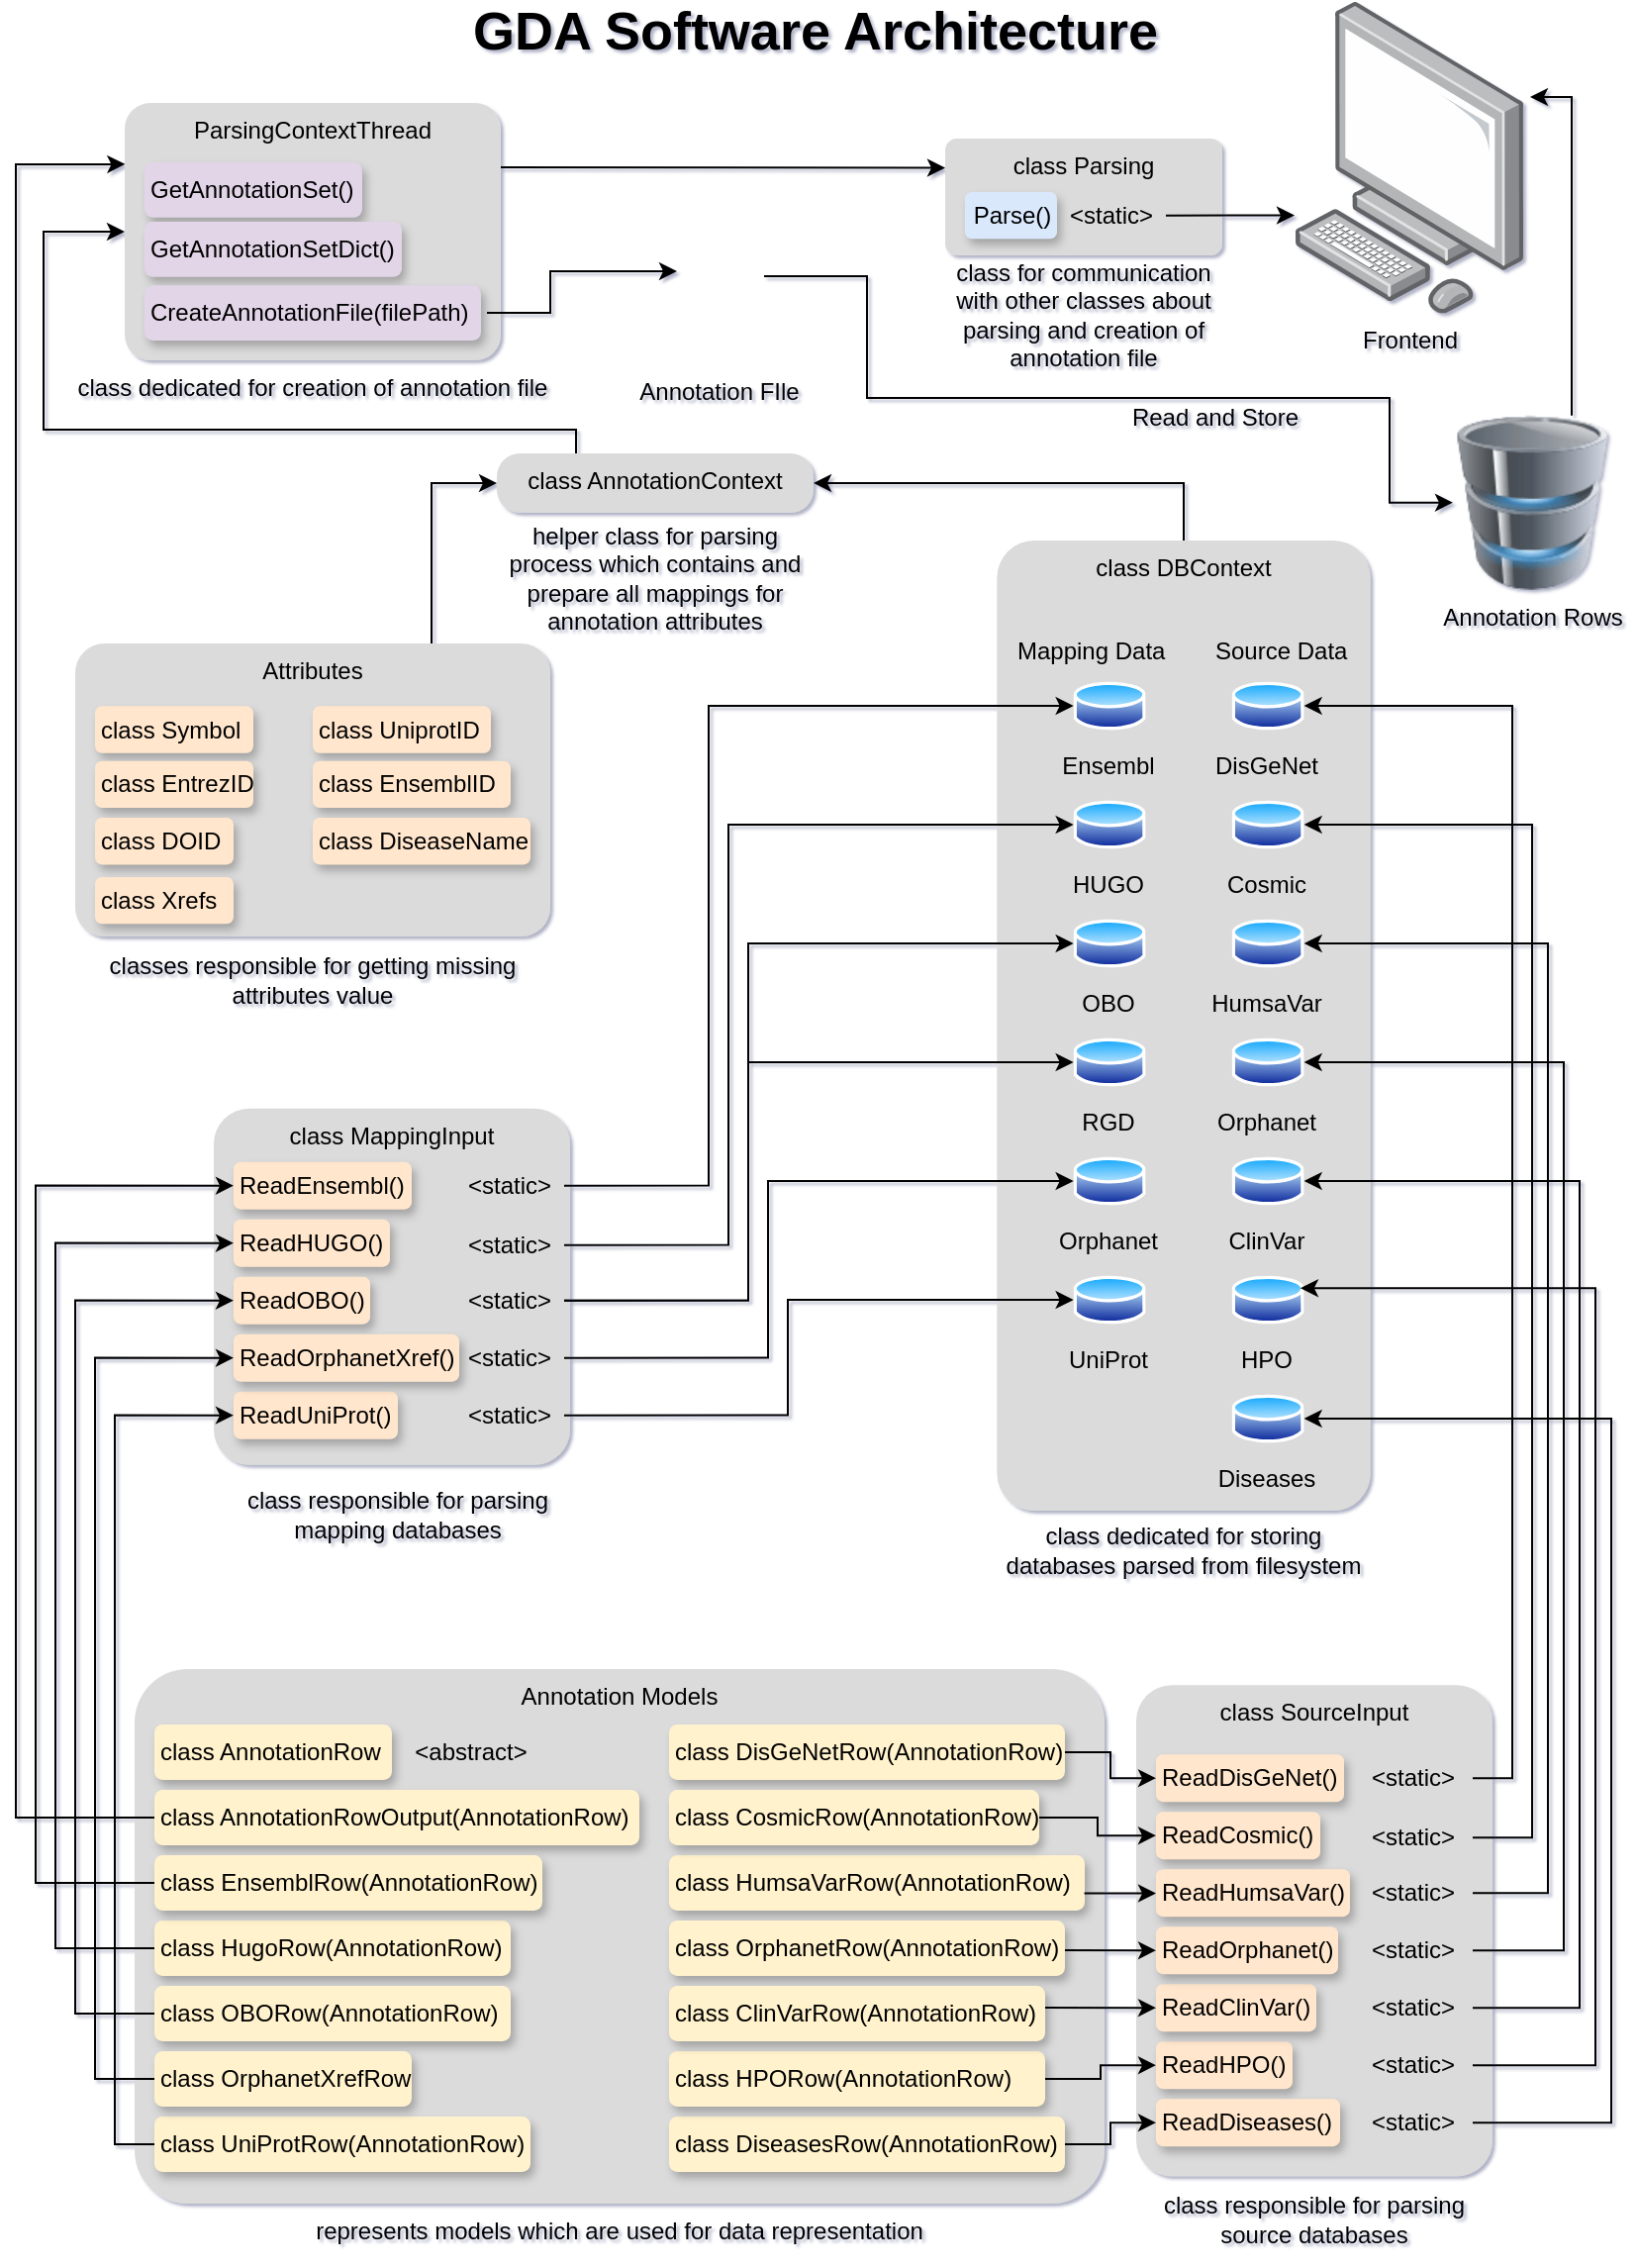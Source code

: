 <mxfile version="20.2.0" type="device"><diagram id="B29-OFy7MfC71cfMGSyl" name="Page-1"><mxGraphModel dx="1455" dy="775" grid="1" gridSize="8" guides="1" tooltips="1" connect="1" arrows="1" fold="1" page="1" pageScale="1" pageWidth="827" pageHeight="1169" background="none" math="0" shadow="1"><root><mxCell id="0"/><mxCell id="1" parent="0"/><mxCell id="brryag4j83cYfrvQ6uH2-12" style="edgeStyle=orthogonalEdgeStyle;rounded=0;orthogonalLoop=1;jettySize=auto;html=1;exitX=0.75;exitY=0;exitDx=0;exitDy=0;" edge="1" parent="1" source="nk_J8FxlxV5vducdf3ZZ-1"><mxGeometry relative="1" as="geometry"><mxPoint x="775" y="56" as="targetPoint"/><Array as="points"><mxPoint x="796" y="56"/><mxPoint x="775" y="56"/></Array></mxGeometry></mxCell><mxCell id="nk_J8FxlxV5vducdf3ZZ-1" value="Annotation Rows" style="image;html=1;image=img/lib/clip_art/computers/Database_128x128.png;labelBackgroundColor=none;" parent="1" vertex="1"><mxGeometry x="736" y="216.86" width="80" height="88" as="geometry"/></mxCell><mxCell id="hF9fNte1gM4vWFooYPIN-386" value="" style="group;align=center;spacingLeft=0;" parent="1" vertex="1" connectable="0"><mxGeometry x="472" y="77" width="155" height="119" as="geometry"/></mxCell><mxCell id="hF9fNte1gM4vWFooYPIN-151" value="class Parsing" style="rounded=1;arcSize=10;strokeColor=none;fillColor=#DBDBDB;gradientColor=none;sketch=0;fontColor=#000000;verticalAlign=top;container=0;" parent="hF9fNte1gM4vWFooYPIN-386" vertex="1"><mxGeometry x="7.5" width="140" height="59" as="geometry"/></mxCell><mxCell id="hF9fNte1gM4vWFooYPIN-149" value="class for communication with other classes about parsing and creation of annotation file&lt;br&gt;" style="text;html=1;strokeColor=none;fillColor=none;align=center;verticalAlign=middle;whiteSpace=wrap;rounded=0;labelBackgroundColor=none;labelBorderColor=none;sketch=0;fillStyle=auto;fontColor=#000000;container=0;" parent="hF9fNte1gM4vWFooYPIN-386" vertex="1"><mxGeometry y="59" width="155" height="60" as="geometry"/></mxCell><mxCell id="hF9fNte1gM4vWFooYPIN-150" value="Parse()" style="text;html=1;strokeColor=none;fillColor=#dae8fc;align=center;verticalAlign=middle;whiteSpace=wrap;rounded=1;labelBackgroundColor=none;labelBorderColor=none;sketch=0;fillStyle=auto;spacing=2;container=0;shadow=1;spacingLeft=0;" parent="hF9fNte1gM4vWFooYPIN-386" vertex="1"><mxGeometry x="17.5" y="27" width="46.5" height="23.68" as="geometry"/></mxCell><mxCell id="hF9fNte1gM4vWFooYPIN-387" value="&amp;lt;static&amp;gt;" style="text;html=1;strokeColor=none;fillColor=none;align=center;verticalAlign=middle;whiteSpace=wrap;rounded=0;shadow=1;glass=0;labelBackgroundColor=none;labelBorderColor=none;sketch=0;fillStyle=auto;fontColor=#000000;" parent="hF9fNte1gM4vWFooYPIN-386" vertex="1"><mxGeometry x="64" y="23.84" width="55" height="30" as="geometry"/></mxCell><mxCell id="hF9fNte1gM4vWFooYPIN-184" value="" style="group" parent="1" vertex="1" connectable="0"><mxGeometry x="40" y="59" width="240" height="157.86" as="geometry"/></mxCell><mxCell id="hF9fNte1gM4vWFooYPIN-159" value="ParsingContextThread" style="rounded=1;arcSize=10;strokeColor=none;fillColor=#DBDBDB;gradientColor=none;sketch=0;fontColor=#000000;verticalAlign=top;" parent="hF9fNte1gM4vWFooYPIN-184" vertex="1"><mxGeometry x="25" width="190" height="130" as="geometry"/></mxCell><mxCell id="hF9fNte1gM4vWFooYPIN-160" value="class dedicated for creation of annotation file" style="text;html=1;strokeColor=none;fillColor=none;align=center;verticalAlign=middle;whiteSpace=wrap;rounded=0;labelBackgroundColor=none;labelBorderColor=none;sketch=0;fillStyle=auto;fontColor=#000000;container=0;" parent="hF9fNte1gM4vWFooYPIN-184" vertex="1"><mxGeometry y="130" width="240" height="27.86" as="geometry"/></mxCell><mxCell id="hF9fNte1gM4vWFooYPIN-161" value="GetAnnotationSet()" style="text;html=1;strokeColor=none;fillColor=#e1d5e7;align=left;verticalAlign=middle;whiteSpace=wrap;rounded=1;labelBackgroundColor=none;labelBorderColor=none;sketch=0;fillStyle=auto;spacing=0;shadow=1;spacingLeft=3;" parent="hF9fNte1gM4vWFooYPIN-184" vertex="1"><mxGeometry x="35" y="30" width="110" height="27.86" as="geometry"/></mxCell><mxCell id="hF9fNte1gM4vWFooYPIN-162" value="GetAnnotationSetDict()" style="text;html=1;strokeColor=none;fillColor=#e1d5e7;align=left;verticalAlign=middle;whiteSpace=wrap;rounded=1;labelBackgroundColor=none;labelBorderColor=none;sketch=0;fillStyle=auto;spacing=0;shadow=1;spacingLeft=3;" parent="hF9fNte1gM4vWFooYPIN-184" vertex="1"><mxGeometry x="35" y="60" width="130" height="27.86" as="geometry"/></mxCell><mxCell id="hF9fNte1gM4vWFooYPIN-163" value="CreateAnnotationFile(filePath)" style="text;html=1;strokeColor=none;fillColor=#e1d5e7;align=left;verticalAlign=middle;whiteSpace=wrap;rounded=1;labelBackgroundColor=none;labelBorderColor=none;sketch=0;fillStyle=auto;spacing=0;shadow=1;spacingLeft=3;" parent="hF9fNte1gM4vWFooYPIN-184" vertex="1"><mxGeometry x="35" y="92.14" width="170" height="27.86" as="geometry"/></mxCell><mxCell id="hF9fNte1gM4vWFooYPIN-327" value="" style="group" parent="1" vertex="1" connectable="0"><mxGeometry x="70" y="850" width="490" height="297.86" as="geometry"/></mxCell><mxCell id="hF9fNte1gM4vWFooYPIN-87" value="Annotation Models" style="rounded=1;arcSize=10;strokeColor=none;fillColor=#DBDBDB;gradientColor=none;sketch=0;fontColor=#000000;verticalAlign=top;container=0;labelBackgroundColor=none;" parent="hF9fNte1gM4vWFooYPIN-327" vertex="1"><mxGeometry width="490" height="270" as="geometry"/></mxCell><mxCell id="hF9fNte1gM4vWFooYPIN-104" value="represents models which are used for data representation" style="text;html=1;strokeColor=none;fillColor=none;align=center;verticalAlign=middle;whiteSpace=wrap;rounded=0;labelBackgroundColor=none;labelBorderColor=none;sketch=0;fillStyle=auto;fontColor=#000000;container=0;" parent="hF9fNte1gM4vWFooYPIN-327" vertex="1"><mxGeometry x="20" y="270.003" width="450.0" height="27.857" as="geometry"/></mxCell><mxCell id="hF9fNte1gM4vWFooYPIN-88" value="class AnnotationRow" style="text;html=1;strokeColor=none;fillColor=#fff2cc;align=left;verticalAlign=middle;whiteSpace=wrap;rounded=1;labelBackgroundColor=none;labelBorderColor=none;sketch=0;fillStyle=auto;spacing=0;spacingLeft=3;perimeterSpacing=0;strokeWidth=1;container=0;shadow=1;" parent="hF9fNte1gM4vWFooYPIN-327" vertex="1"><mxGeometry x="10" y="28" width="120" height="28" as="geometry"/></mxCell><mxCell id="hF9fNte1gM4vWFooYPIN-89" value="class AnnotationRowOutput(AnnotationRow)" style="text;html=1;strokeColor=none;fillColor=#fff2cc;align=left;verticalAlign=middle;whiteSpace=wrap;rounded=1;labelBackgroundColor=none;labelBorderColor=none;sketch=0;fillStyle=auto;spacing=0;spacingLeft=3;perimeterSpacing=0;strokeWidth=1;container=0;shadow=1;" parent="hF9fNte1gM4vWFooYPIN-327" vertex="1"><mxGeometry x="10" y="61" width="245.0" height="28" as="geometry"/></mxCell><mxCell id="hF9fNte1gM4vWFooYPIN-90" value="class HumsaVarRow(AnnotationRow)" style="text;html=1;strokeColor=none;fillColor=#fff2cc;align=left;verticalAlign=middle;whiteSpace=wrap;rounded=1;labelBackgroundColor=none;labelBorderColor=none;sketch=0;fillStyle=auto;spacing=0;spacingLeft=3;perimeterSpacing=0;strokeWidth=1;container=0;shadow=1;" parent="hF9fNte1gM4vWFooYPIN-327" vertex="1"><mxGeometry x="270" y="94" width="210.0" height="28" as="geometry"/></mxCell><mxCell id="hF9fNte1gM4vWFooYPIN-91" value="class OrphanetRow(AnnotationRow)" style="text;html=1;strokeColor=none;fillColor=#fff2cc;align=left;verticalAlign=middle;whiteSpace=wrap;rounded=1;labelBackgroundColor=none;labelBorderColor=none;sketch=0;fillStyle=auto;spacing=0;spacingLeft=3;perimeterSpacing=0;strokeWidth=1;container=0;shadow=1;" parent="hF9fNte1gM4vWFooYPIN-327" vertex="1"><mxGeometry x="270" y="127" width="200.0" height="28" as="geometry"/></mxCell><mxCell id="hF9fNte1gM4vWFooYPIN-92" value="class DisGeNetRow(AnnotationRow)" style="text;html=1;strokeColor=none;fillColor=#fff2cc;align=left;verticalAlign=middle;whiteSpace=wrap;rounded=1;labelBackgroundColor=none;labelBorderColor=none;sketch=0;fillStyle=auto;spacing=0;spacingLeft=3;perimeterSpacing=0;strokeWidth=1;container=0;shadow=1;" parent="hF9fNte1gM4vWFooYPIN-327" vertex="1"><mxGeometry x="270" y="28" width="200.0" height="28" as="geometry"/></mxCell><mxCell id="hF9fNte1gM4vWFooYPIN-93" value="class DiseasesRow(AnnotationRow)" style="text;html=1;strokeColor=none;fillColor=#fff2cc;align=left;verticalAlign=middle;whiteSpace=wrap;rounded=1;labelBackgroundColor=none;labelBorderColor=none;sketch=0;fillStyle=auto;spacing=0;spacingLeft=3;perimeterSpacing=0;strokeWidth=1;container=0;shadow=1;" parent="hF9fNte1gM4vWFooYPIN-327" vertex="1"><mxGeometry x="270" y="226" width="200.0" height="28" as="geometry"/></mxCell><mxCell id="hF9fNte1gM4vWFooYPIN-94" value="class HPORow(AnnotationRow)" style="text;html=1;strokeColor=none;fillColor=#fff2cc;align=left;verticalAlign=middle;whiteSpace=wrap;rounded=1;labelBackgroundColor=none;labelBorderColor=none;sketch=0;fillStyle=auto;spacing=0;spacingLeft=3;perimeterSpacing=0;strokeWidth=1;container=0;shadow=1;" parent="hF9fNte1gM4vWFooYPIN-327" vertex="1"><mxGeometry x="270" y="193" width="190" height="28" as="geometry"/></mxCell><mxCell id="hF9fNte1gM4vWFooYPIN-95" value="class CosmicRow(AnnotationRow)" style="text;html=1;strokeColor=none;fillColor=#fff2cc;align=left;verticalAlign=middle;whiteSpace=wrap;rounded=1;labelBackgroundColor=none;labelBorderColor=none;sketch=0;fillStyle=auto;spacing=0;spacingLeft=3;perimeterSpacing=0;strokeWidth=1;container=0;shadow=1;" parent="hF9fNte1gM4vWFooYPIN-327" vertex="1"><mxGeometry x="270" y="61" width="187" height="28" as="geometry"/></mxCell><mxCell id="hF9fNte1gM4vWFooYPIN-96" value="class ClinVarRow(AnnotationRow)" style="text;html=1;strokeColor=none;fillColor=#fff2cc;align=left;verticalAlign=middle;whiteSpace=wrap;rounded=1;labelBackgroundColor=none;labelBorderColor=none;sketch=0;fillStyle=auto;spacing=0;spacingLeft=3;perimeterSpacing=0;strokeWidth=1;container=0;shadow=1;" parent="hF9fNte1gM4vWFooYPIN-327" vertex="1"><mxGeometry x="270" y="160" width="190.0" height="28" as="geometry"/></mxCell><mxCell id="hF9fNte1gM4vWFooYPIN-97" value="class UniProtRow(AnnotationRow)" style="text;html=1;strokeColor=none;fillColor=#fff2cc;align=left;verticalAlign=middle;whiteSpace=wrap;rounded=1;labelBackgroundColor=none;labelBorderColor=none;sketch=0;fillStyle=auto;spacing=0;spacingLeft=3;perimeterSpacing=0;strokeWidth=1;container=0;shadow=1;" parent="hF9fNte1gM4vWFooYPIN-327" vertex="1"><mxGeometry x="10" y="226" width="190.0" height="28" as="geometry"/></mxCell><mxCell id="hF9fNte1gM4vWFooYPIN-98" value="class HugoRow(AnnotationRow)" style="text;html=1;strokeColor=none;fillColor=#fff2cc;align=left;verticalAlign=middle;whiteSpace=wrap;rounded=1;labelBackgroundColor=none;labelBorderColor=none;sketch=0;fillStyle=auto;spacing=0;spacingLeft=3;perimeterSpacing=0;strokeWidth=1;container=0;shadow=1;" parent="hF9fNte1gM4vWFooYPIN-327" vertex="1"><mxGeometry x="10" y="127" width="180.0" height="28" as="geometry"/></mxCell><mxCell id="hF9fNte1gM4vWFooYPIN-99" value="class OBORow(AnnotationRow)" style="text;html=1;strokeColor=none;fillColor=#fff2cc;align=left;verticalAlign=middle;whiteSpace=wrap;rounded=1;labelBackgroundColor=none;labelBorderColor=none;sketch=0;fillStyle=auto;spacing=0;spacingLeft=3;perimeterSpacing=0;strokeWidth=1;container=0;shadow=1;" parent="hF9fNte1gM4vWFooYPIN-327" vertex="1"><mxGeometry x="10" y="160" width="180" height="28" as="geometry"/></mxCell><mxCell id="hF9fNte1gM4vWFooYPIN-100" value="class EnsemblRow(AnnotationRow)" style="text;html=1;strokeColor=none;fillColor=#fff2cc;align=left;verticalAlign=middle;whiteSpace=wrap;rounded=1;labelBackgroundColor=none;labelBorderColor=none;sketch=0;fillStyle=auto;spacing=0;spacingLeft=3;perimeterSpacing=0;strokeWidth=1;container=0;shadow=1;" parent="hF9fNte1gM4vWFooYPIN-327" vertex="1"><mxGeometry x="10" y="94" width="196" height="28" as="geometry"/></mxCell><mxCell id="hF9fNte1gM4vWFooYPIN-101" value="class OrphanetXrefRow" style="text;html=1;strokeColor=none;fillColor=#fff2cc;align=left;verticalAlign=middle;whiteSpace=wrap;rounded=1;labelBackgroundColor=none;labelBorderColor=none;sketch=0;fillStyle=auto;spacing=0;spacingLeft=3;perimeterSpacing=0;strokeWidth=1;container=0;shadow=1;" parent="hF9fNte1gM4vWFooYPIN-327" vertex="1"><mxGeometry x="10" y="193" width="130" height="28" as="geometry"/></mxCell><mxCell id="hF9fNte1gM4vWFooYPIN-353" value="&amp;lt;abstract&amp;gt;" style="text;html=1;strokeColor=none;fillColor=none;align=center;verticalAlign=middle;whiteSpace=wrap;rounded=0;shadow=1;glass=0;labelBackgroundColor=none;labelBorderColor=none;sketch=0;fillStyle=auto;fontColor=#000000;" parent="hF9fNte1gM4vWFooYPIN-327" vertex="1"><mxGeometry x="140" y="27" width="60" height="30" as="geometry"/></mxCell><mxCell id="hF9fNte1gM4vWFooYPIN-389" value="" style="group" parent="1" vertex="1" connectable="0"><mxGeometry x="576" y="858.09" width="180" height="281.68" as="geometry"/></mxCell><mxCell id="hF9fNte1gM4vWFooYPIN-290" value="class responsible for parsing source databases" style="text;html=1;strokeColor=none;fillColor=none;align=center;verticalAlign=middle;whiteSpace=wrap;rounded=0;labelBackgroundColor=none;labelBorderColor=none;sketch=0;fillStyle=auto;fontColor=#000000;container=0;" parent="hF9fNte1gM4vWFooYPIN-389" vertex="1"><mxGeometry y="258.0" width="180" height="23.68" as="geometry"/></mxCell><mxCell id="hF9fNte1gM4vWFooYPIN-291" value="class SourceInput" style="rounded=1;arcSize=10;strokeColor=none;fillColor=#DBDBDB;gradientColor=none;sketch=0;fontColor=#000000;verticalAlign=top;container=0;" parent="hF9fNte1gM4vWFooYPIN-389" vertex="1"><mxGeometry width="180" height="248" as="geometry"/></mxCell><mxCell id="hF9fNte1gM4vWFooYPIN-292" value="ReadDisGeNet()" style="text;html=1;strokeColor=none;fillColor=#ffe6cc;align=left;verticalAlign=middle;whiteSpace=wrap;rounded=1;labelBackgroundColor=none;labelBorderColor=none;sketch=0;fillStyle=auto;spacing=0;container=0;spacingLeft=3;glass=0;shadow=1;spacingRight=3;" parent="hF9fNte1gM4vWFooYPIN-389" vertex="1"><mxGeometry x="10" y="35" width="95" height="24" as="geometry"/></mxCell><mxCell id="hF9fNte1gM4vWFooYPIN-293" value="ReadCosmic()" style="text;html=1;strokeColor=none;fillColor=#ffe6cc;align=left;verticalAlign=middle;whiteSpace=wrap;rounded=1;labelBackgroundColor=none;labelBorderColor=none;sketch=0;fillStyle=auto;spacing=0;container=0;spacingLeft=3;glass=0;shadow=1;spacingRight=3;" parent="hF9fNte1gM4vWFooYPIN-389" vertex="1"><mxGeometry x="10" y="64" width="83" height="24" as="geometry"/></mxCell><mxCell id="hF9fNte1gM4vWFooYPIN-294" value="ReadHPO()" style="text;html=1;strokeColor=none;fillColor=#ffe6cc;align=left;verticalAlign=middle;whiteSpace=wrap;rounded=1;labelBackgroundColor=none;labelBorderColor=none;sketch=0;fillStyle=auto;spacing=0;container=0;spacingLeft=3;glass=0;shadow=1;spacingRight=3;" parent="hF9fNte1gM4vWFooYPIN-389" vertex="1"><mxGeometry x="10" y="180.0" width="69" height="24" as="geometry"/></mxCell><mxCell id="hF9fNte1gM4vWFooYPIN-295" value="ReadDiseases()" style="text;html=1;strokeColor=none;fillColor=#ffe6cc;align=left;verticalAlign=middle;whiteSpace=wrap;rounded=1;labelBackgroundColor=none;labelBorderColor=none;sketch=0;fillStyle=auto;spacing=0;container=0;spacingLeft=3;glass=0;shadow=1;spacingRight=3;" parent="hF9fNte1gM4vWFooYPIN-389" vertex="1"><mxGeometry x="10" y="209.0" width="93" height="24" as="geometry"/></mxCell><mxCell id="hF9fNte1gM4vWFooYPIN-296" value="ReadHumsaVar()" style="text;html=1;strokeColor=none;fillColor=#ffe6cc;align=left;verticalAlign=middle;whiteSpace=wrap;rounded=1;labelBackgroundColor=none;labelBorderColor=none;sketch=0;fillStyle=auto;spacing=0;container=0;spacingLeft=3;glass=0;shadow=1;spacingRight=3;" parent="hF9fNte1gM4vWFooYPIN-389" vertex="1"><mxGeometry x="10" y="93" width="98" height="24" as="geometry"/></mxCell><mxCell id="hF9fNte1gM4vWFooYPIN-297" value="ReadClinVar()" style="text;html=1;strokeColor=none;fillColor=#ffe6cc;align=left;verticalAlign=middle;whiteSpace=wrap;rounded=1;labelBackgroundColor=none;labelBorderColor=none;sketch=0;fillStyle=auto;spacing=0;container=0;spacingLeft=3;glass=0;shadow=1;spacingRight=3;" parent="hF9fNte1gM4vWFooYPIN-389" vertex="1"><mxGeometry x="10" y="151" width="81" height="24" as="geometry"/></mxCell><mxCell id="hF9fNte1gM4vWFooYPIN-298" value="ReadOrphanet()" style="text;html=1;strokeColor=none;fillColor=#ffe6cc;align=left;verticalAlign=middle;whiteSpace=wrap;rounded=1;labelBackgroundColor=none;labelBorderColor=none;sketch=0;fillStyle=auto;spacing=0;container=0;spacingLeft=3;glass=0;shadow=1;spacingRight=3;" parent="hF9fNte1gM4vWFooYPIN-389" vertex="1"><mxGeometry x="10" y="122" width="92" height="24" as="geometry"/></mxCell><mxCell id="hF9fNte1gM4vWFooYPIN-300" value="&amp;lt;static&amp;gt;" style="text;html=1;strokeColor=none;fillColor=none;align=center;verticalAlign=middle;whiteSpace=wrap;rounded=0;shadow=1;glass=0;labelBackgroundColor=none;labelBorderColor=none;sketch=0;fillStyle=auto;fontColor=#000000;" parent="hF9fNte1gM4vWFooYPIN-389" vertex="1"><mxGeometry x="110" y="32.0" width="60" height="30" as="geometry"/></mxCell><mxCell id="hF9fNte1gM4vWFooYPIN-302" value="&amp;lt;static&amp;gt;" style="text;html=1;strokeColor=none;fillColor=none;align=center;verticalAlign=middle;whiteSpace=wrap;rounded=0;shadow=1;glass=0;labelBackgroundColor=none;labelBorderColor=none;sketch=0;fillStyle=auto;fontColor=#000000;" parent="hF9fNte1gM4vWFooYPIN-389" vertex="1"><mxGeometry x="110" y="62.0" width="60" height="30" as="geometry"/></mxCell><mxCell id="hF9fNte1gM4vWFooYPIN-303" value="&amp;lt;static&amp;gt;" style="text;html=1;strokeColor=none;fillColor=none;align=center;verticalAlign=middle;whiteSpace=wrap;rounded=0;shadow=1;glass=0;labelBackgroundColor=none;labelBorderColor=none;sketch=0;fillStyle=auto;fontColor=#000000;" parent="hF9fNte1gM4vWFooYPIN-389" vertex="1"><mxGeometry x="110" y="90.0" width="60" height="30" as="geometry"/></mxCell><mxCell id="hF9fNte1gM4vWFooYPIN-304" value="&amp;lt;static&amp;gt;" style="text;html=1;strokeColor=none;fillColor=none;align=center;verticalAlign=middle;whiteSpace=wrap;rounded=0;shadow=1;glass=0;labelBackgroundColor=none;labelBorderColor=none;sketch=0;fillStyle=auto;fontColor=#000000;" parent="hF9fNte1gM4vWFooYPIN-389" vertex="1"><mxGeometry x="110" y="119.0" width="60" height="30" as="geometry"/></mxCell><mxCell id="hF9fNte1gM4vWFooYPIN-305" value="&amp;lt;static&amp;gt;" style="text;html=1;strokeColor=none;fillColor=none;align=center;verticalAlign=middle;whiteSpace=wrap;rounded=0;shadow=1;glass=0;labelBackgroundColor=none;labelBorderColor=none;sketch=0;fillStyle=auto;fontColor=#000000;" parent="hF9fNte1gM4vWFooYPIN-389" vertex="1"><mxGeometry x="110" y="148.0" width="60" height="30" as="geometry"/></mxCell><mxCell id="hF9fNte1gM4vWFooYPIN-306" value="&amp;lt;static&amp;gt;" style="text;html=1;strokeColor=none;fillColor=none;align=center;verticalAlign=middle;whiteSpace=wrap;rounded=0;shadow=1;glass=0;labelBackgroundColor=none;labelBorderColor=none;sketch=0;fillStyle=auto;fontColor=#000000;" parent="hF9fNte1gM4vWFooYPIN-389" vertex="1"><mxGeometry x="110" y="177.0" width="60" height="30" as="geometry"/></mxCell><mxCell id="hF9fNte1gM4vWFooYPIN-307" value="&amp;lt;static&amp;gt;" style="text;html=1;strokeColor=none;fillColor=none;align=center;verticalAlign=middle;whiteSpace=wrap;rounded=0;shadow=1;glass=0;labelBackgroundColor=none;labelBorderColor=none;sketch=0;fillStyle=auto;fontColor=#000000;" parent="hF9fNte1gM4vWFooYPIN-389" vertex="1"><mxGeometry x="110" y="206.0" width="60" height="30" as="geometry"/></mxCell><mxCell id="hF9fNte1gM4vWFooYPIN-359" value="" style="group" parent="1" vertex="1" connectable="0"><mxGeometry x="500" y="280" width="200" height="530" as="geometry"/></mxCell><mxCell id="hF9fNte1gM4vWFooYPIN-32" value="class DBContext" style="rounded=1;arcSize=10;strokeColor=none;fillColor=#DBDBDB;gradientColor=none;sketch=0;fontColor=#000000;verticalAlign=top;container=0;direction=south;" parent="hF9fNte1gM4vWFooYPIN-359" vertex="1"><mxGeometry x="5.67" width="188.66" height="490" as="geometry"/></mxCell><mxCell id="hF9fNte1gM4vWFooYPIN-18" value="&lt;font color=&quot;#000000&quot;&gt;Diseases&lt;br&gt;&lt;/font&gt;" style="aspect=fixed;perimeter=ellipsePerimeter;html=1;align=center;shadow=0;dashed=0;spacingTop=3;image;image=img/lib/active_directory/database.svg;fontColor=#FFFFFF;strokeColor=#000000;fillColor=#2F5B7C;sketch=0;whiteSpace=wrap;verticalAlign=top;fontStyle=0;labelBorderColor=none;imageBorder=none;imageBackground=none;fillStyle=auto;labelBackgroundColor=#DBDBDB;container=0;" parent="hF9fNte1gM4vWFooYPIN-359" vertex="1"><mxGeometry x="124.33" y="430" width="36.49" height="27" as="geometry"/></mxCell><mxCell id="hF9fNte1gM4vWFooYPIN-20" value="&lt;font color=&quot;#000000&quot;&gt;HPO&lt;br&gt;&lt;/font&gt;" style="aspect=fixed;perimeter=ellipsePerimeter;html=1;align=center;shadow=0;dashed=0;spacingTop=3;image;image=img/lib/active_directory/database.svg;fontColor=#FFFFFF;strokeColor=#000000;fillColor=#2F5B7C;sketch=0;whiteSpace=wrap;verticalAlign=top;fontStyle=0;labelBorderColor=none;imageBorder=none;imageBackground=none;fillStyle=auto;labelBackgroundColor=#DBDBDB;container=0;" parent="hF9fNte1gM4vWFooYPIN-359" vertex="1"><mxGeometry x="124.33" y="370" width="36.49" height="27" as="geometry"/></mxCell><mxCell id="hF9fNte1gM4vWFooYPIN-21" value="&lt;font color=&quot;#000000&quot;&gt;HumsaVar&lt;br&gt;&lt;/font&gt;" style="aspect=fixed;perimeter=ellipsePerimeter;html=1;align=center;shadow=0;dashed=0;spacingTop=3;image;image=img/lib/active_directory/database.svg;fontColor=#FFFFFF;strokeColor=#000000;fillColor=#2F5B7C;sketch=0;whiteSpace=wrap;verticalAlign=top;fontStyle=0;labelBorderColor=none;imageBorder=none;imageBackground=none;fillStyle=auto;labelBackgroundColor=#DBDBDB;container=0;" parent="hF9fNte1gM4vWFooYPIN-359" vertex="1"><mxGeometry x="124.33" y="190" width="36.49" height="27" as="geometry"/></mxCell><mxCell id="hF9fNte1gM4vWFooYPIN-24" value="&lt;font color=&quot;#000000&quot;&gt;Orphanet&lt;br&gt;&lt;/font&gt;" style="aspect=fixed;perimeter=ellipsePerimeter;html=1;align=center;shadow=0;dashed=0;spacingTop=3;image;image=img/lib/active_directory/database.svg;fontColor=#FFFFFF;strokeColor=#000000;fillColor=#2F5B7C;sketch=0;whiteSpace=wrap;verticalAlign=top;fontStyle=0;labelBorderColor=none;imageBorder=none;imageBackground=none;fillStyle=auto;labelBackgroundColor=#DBDBDB;container=0;" parent="hF9fNte1gM4vWFooYPIN-359" vertex="1"><mxGeometry x="124.33" y="250" width="36.49" height="27" as="geometry"/></mxCell><mxCell id="hF9fNte1gM4vWFooYPIN-25" value="&lt;font color=&quot;#000000&quot;&gt;DisGeNet&lt;br&gt;&lt;/font&gt;" style="aspect=fixed;perimeter=ellipsePerimeter;html=1;align=center;shadow=0;dashed=0;spacingTop=3;image;image=img/lib/active_directory/database.svg;fontColor=#FFFFFF;strokeColor=#000000;fillColor=#2F5B7C;sketch=0;whiteSpace=wrap;verticalAlign=top;fontStyle=0;labelBorderColor=none;imageBorder=none;imageBackground=none;fillStyle=auto;labelBackgroundColor=#DBDBDB;container=0;" parent="hF9fNte1gM4vWFooYPIN-359" vertex="1"><mxGeometry x="124.33" y="70" width="36.49" height="27" as="geometry"/></mxCell><mxCell id="hF9fNte1gM4vWFooYPIN-26" value="&lt;font color=&quot;#000000&quot;&gt;ClinVar&lt;br&gt;&lt;/font&gt;" style="aspect=fixed;perimeter=ellipsePerimeter;html=1;align=center;shadow=0;dashed=0;spacingTop=3;image;image=img/lib/active_directory/database.svg;fontColor=#FFFFFF;strokeColor=#000000;fillColor=#2F5B7C;sketch=0;whiteSpace=wrap;verticalAlign=top;fontStyle=0;labelBorderColor=none;imageBorder=none;imageBackground=none;fillStyle=auto;labelBackgroundColor=#DBDBDB;container=0;" parent="hF9fNte1gM4vWFooYPIN-359" vertex="1"><mxGeometry x="124.33" y="310" width="36.49" height="27" as="geometry"/></mxCell><mxCell id="hF9fNte1gM4vWFooYPIN-27" value="&lt;font color=&quot;#000000&quot;&gt;Cosmic&lt;br&gt;&lt;/font&gt;" style="aspect=fixed;perimeter=ellipsePerimeter;html=1;align=center;shadow=0;dashed=0;spacingTop=3;image;image=img/lib/active_directory/database.svg;fontColor=#FFFFFF;strokeColor=#000000;fillColor=#2F5B7C;sketch=0;whiteSpace=wrap;verticalAlign=top;fontStyle=0;labelBorderColor=none;imageBorder=none;imageBackground=none;fillStyle=auto;labelBackgroundColor=#DBDBDB;container=0;" parent="hF9fNte1gM4vWFooYPIN-359" vertex="1"><mxGeometry x="124.33" y="130" width="36.49" height="27" as="geometry"/></mxCell><mxCell id="hF9fNte1gM4vWFooYPIN-35" value="Source Data" style="text;html=1;strokeColor=none;fillColor=none;align=left;verticalAlign=middle;whiteSpace=wrap;rounded=0;labelBackgroundColor=#DBDBDB;labelBorderColor=none;sketch=0;fillStyle=auto;fontColor=#000000;container=0;" parent="hF9fNte1gM4vWFooYPIN-359" vertex="1"><mxGeometry x="114.33" y="44.179" width="79.301" height="23.679" as="geometry"/></mxCell><mxCell id="hF9fNte1gM4vWFooYPIN-36" value="Mapping Data" style="text;html=1;strokeColor=none;fillColor=none;align=left;verticalAlign=middle;whiteSpace=wrap;rounded=0;labelBackgroundColor=#DBDBDB;labelBorderColor=none;sketch=0;fillStyle=auto;fontColor=#000000;container=0;" parent="hF9fNte1gM4vWFooYPIN-359" vertex="1"><mxGeometry x="14.33" y="44.18" width="79.301" height="23.679" as="geometry"/></mxCell><mxCell id="hF9fNte1gM4vWFooYPIN-37" value="&lt;font color=&quot;#000000&quot;&gt;OBO&lt;br&gt;&lt;/font&gt;" style="aspect=fixed;perimeter=ellipsePerimeter;html=1;align=center;shadow=0;dashed=0;spacingTop=3;image;image=img/lib/active_directory/database.svg;fontColor=#FFFFFF;strokeColor=#000000;fillColor=#2F5B7C;sketch=0;whiteSpace=wrap;verticalAlign=top;fontStyle=0;labelBorderColor=none;imageBorder=none;imageBackground=none;fillStyle=auto;labelBackgroundColor=#DBDBDB;container=0;" parent="hF9fNte1gM4vWFooYPIN-359" vertex="1"><mxGeometry x="44.33" y="190" width="36.49" height="27" as="geometry"/></mxCell><mxCell id="hF9fNte1gM4vWFooYPIN-38" value="&lt;font color=&quot;#000000&quot;&gt;RGD&lt;br&gt;&lt;/font&gt;" style="aspect=fixed;perimeter=ellipsePerimeter;html=1;align=center;shadow=0;dashed=0;spacingTop=3;image;image=img/lib/active_directory/database.svg;fontColor=#FFFFFF;strokeColor=#000000;fillColor=#2F5B7C;sketch=0;whiteSpace=wrap;verticalAlign=top;fontStyle=0;labelBorderColor=none;imageBorder=none;imageBackground=none;fillStyle=auto;labelBackgroundColor=#DBDBDB;container=0;" parent="hF9fNte1gM4vWFooYPIN-359" vertex="1"><mxGeometry x="44.33" y="250" width="36.49" height="27" as="geometry"/></mxCell><mxCell id="hF9fNte1gM4vWFooYPIN-39" value="&lt;font color=&quot;#000000&quot;&gt;Ensembl&lt;br&gt;&lt;/font&gt;" style="aspect=fixed;perimeter=ellipsePerimeter;html=1;align=center;shadow=0;dashed=0;spacingTop=3;image;image=img/lib/active_directory/database.svg;fontColor=#FFFFFF;strokeColor=#000000;fillColor=#2F5B7C;sketch=0;whiteSpace=wrap;verticalAlign=top;fontStyle=0;labelBorderColor=none;imageBorder=none;imageBackground=none;fillStyle=auto;labelBackgroundColor=#DBDBDB;container=0;direction=east;" parent="hF9fNte1gM4vWFooYPIN-359" vertex="1"><mxGeometry x="44.33" y="69.999" width="36.49" height="27" as="geometry"/></mxCell><mxCell id="hF9fNte1gM4vWFooYPIN-40" value="&lt;font color=&quot;#000000&quot;&gt;Orphanet&lt;br&gt;&lt;/font&gt;" style="aspect=fixed;perimeter=ellipsePerimeter;html=1;align=center;shadow=0;dashed=0;spacingTop=3;image;image=img/lib/active_directory/database.svg;fontColor=#FFFFFF;strokeColor=#000000;fillColor=#2F5B7C;sketch=0;whiteSpace=wrap;verticalAlign=top;fontStyle=0;labelBorderColor=none;imageBorder=none;imageBackground=none;fillStyle=auto;labelBackgroundColor=#DBDBDB;container=0;" parent="hF9fNte1gM4vWFooYPIN-359" vertex="1"><mxGeometry x="44.33" y="310" width="36.49" height="27" as="geometry"/></mxCell><mxCell id="hF9fNte1gM4vWFooYPIN-41" value="&lt;font color=&quot;#000000&quot;&gt;HUGO&lt;br&gt;&lt;/font&gt;" style="aspect=fixed;perimeter=ellipsePerimeter;html=1;align=center;shadow=0;dashed=0;spacingTop=3;image;image=img/lib/active_directory/database.svg;fontColor=#FFFFFF;strokeColor=#000000;fillColor=#2F5B7C;sketch=0;whiteSpace=wrap;verticalAlign=top;fontStyle=0;labelBorderColor=none;imageBorder=none;imageBackground=none;fillStyle=auto;labelBackgroundColor=#DBDBDB;container=0;" parent="hF9fNte1gM4vWFooYPIN-359" vertex="1"><mxGeometry x="44.33" y="130" width="36.49" height="27" as="geometry"/></mxCell><mxCell id="hF9fNte1gM4vWFooYPIN-43" value="class dedicated for storing databases parsed from filesystem" style="text;html=1;strokeColor=none;fillColor=none;align=center;verticalAlign=middle;whiteSpace=wrap;rounded=0;labelBackgroundColor=none;labelBorderColor=none;sketch=0;fillStyle=auto;fontColor=#000000;container=0;" parent="hF9fNte1gM4vWFooYPIN-359" vertex="1"><mxGeometry y="490" width="200" height="40" as="geometry"/></mxCell><mxCell id="hF9fNte1gM4vWFooYPIN-102" value="&lt;font color=&quot;#000000&quot;&gt;UniProt&lt;br&gt;&lt;/font&gt;" style="aspect=fixed;perimeter=ellipsePerimeter;html=1;align=center;shadow=0;dashed=0;spacingTop=3;image;image=img/lib/active_directory/database.svg;fontColor=#FFFFFF;strokeColor=#000000;fillColor=#2F5B7C;sketch=0;whiteSpace=wrap;verticalAlign=top;fontStyle=0;labelBorderColor=none;imageBorder=none;imageBackground=none;fillStyle=auto;labelBackgroundColor=#DBDBDB;container=0;" parent="hF9fNte1gM4vWFooYPIN-359" vertex="1"><mxGeometry x="44.33" y="370" width="36.49" height="27" as="geometry"/></mxCell><mxCell id="hF9fNte1gM4vWFooYPIN-392" value="" style="group" parent="1" vertex="1" connectable="0"><mxGeometry x="40" y="332" width="240" height="184" as="geometry"/></mxCell><mxCell id="hF9fNte1gM4vWFooYPIN-122" value="classes responsible for getting missing attributes value" style="text;html=1;strokeColor=none;fillColor=none;align=center;verticalAlign=middle;whiteSpace=wrap;rounded=0;labelBackgroundColor=none;labelBorderColor=none;sketch=0;fillStyle=auto;fontColor=#000000;container=0;" parent="hF9fNte1gM4vWFooYPIN-392" vertex="1"><mxGeometry y="156" width="240" height="28" as="geometry"/></mxCell><mxCell id="hF9fNte1gM4vWFooYPIN-107" value="Attributes" style="rounded=1;arcSize=10;strokeColor=none;fillColor=#DBDBDB;gradientColor=none;sketch=0;fontColor=#000000;verticalAlign=top;container=0;" parent="hF9fNte1gM4vWFooYPIN-392" vertex="1"><mxGeometry width="240" height="148" as="geometry"/></mxCell><mxCell id="hF9fNte1gM4vWFooYPIN-108" value="class Symbol" style="text;html=1;strokeColor=none;fillColor=#ffe6cc;align=left;verticalAlign=middle;whiteSpace=wrap;rounded=1;labelBackgroundColor=none;labelBorderColor=none;sketch=0;fillStyle=auto;spacing=0;container=0;spacingLeft=3;glass=0;shadow=1;" parent="hF9fNte1gM4vWFooYPIN-392" vertex="1"><mxGeometry x="10" y="31.68" width="80" height="23.68" as="geometry"/></mxCell><mxCell id="hF9fNte1gM4vWFooYPIN-109" value="class EntrezID" style="text;html=1;strokeColor=none;fillColor=#ffe6cc;align=left;verticalAlign=middle;whiteSpace=wrap;rounded=1;labelBackgroundColor=none;labelBorderColor=none;sketch=0;fillStyle=auto;spacing=0;container=0;spacingLeft=3;glass=0;shadow=1;" parent="hF9fNte1gM4vWFooYPIN-392" vertex="1"><mxGeometry x="10" y="59.318" width="80" height="23.684" as="geometry"/></mxCell><mxCell id="hF9fNte1gM4vWFooYPIN-110" value="class UniprotID" style="text;html=1;strokeColor=none;fillColor=#ffe6cc;align=left;verticalAlign=middle;whiteSpace=wrap;rounded=1;labelBackgroundColor=none;labelBorderColor=none;sketch=0;fillStyle=auto;spacing=0;container=0;spacingLeft=3;glass=0;shadow=1;" parent="hF9fNte1gM4vWFooYPIN-392" vertex="1"><mxGeometry x="120" y="31.68" width="90" height="23.68" as="geometry"/></mxCell><mxCell id="hF9fNte1gM4vWFooYPIN-111" value="class EnsemblID" style="text;html=1;strokeColor=none;fillColor=#ffe6cc;align=left;verticalAlign=middle;whiteSpace=wrap;rounded=1;labelBackgroundColor=none;labelBorderColor=none;sketch=0;fillStyle=auto;spacing=0;container=0;spacingLeft=3;glass=0;shadow=1;" parent="hF9fNte1gM4vWFooYPIN-392" vertex="1"><mxGeometry x="120" y="59.32" width="100" height="23.68" as="geometry"/></mxCell><mxCell id="hF9fNte1gM4vWFooYPIN-112" value="class DOID" style="text;html=1;strokeColor=none;fillColor=#ffe6cc;align=left;verticalAlign=middle;whiteSpace=wrap;rounded=1;labelBackgroundColor=none;labelBorderColor=none;sketch=0;fillStyle=auto;spacing=0;container=0;spacingLeft=3;glass=0;shadow=1;" parent="hF9fNte1gM4vWFooYPIN-392" vertex="1"><mxGeometry x="10" y="88.003" width="70" height="23.684" as="geometry"/></mxCell><mxCell id="hF9fNte1gM4vWFooYPIN-113" value="class DiseaseName" style="text;html=1;strokeColor=none;fillColor=#ffe6cc;align=left;verticalAlign=middle;whiteSpace=wrap;rounded=1;labelBackgroundColor=none;labelBorderColor=none;sketch=0;fillStyle=auto;spacing=0;container=0;spacingLeft=3;glass=0;shadow=1;" parent="hF9fNte1gM4vWFooYPIN-392" vertex="1"><mxGeometry x="120" y="88.003" width="110" height="23.684" as="geometry"/></mxCell><mxCell id="hF9fNte1gM4vWFooYPIN-114" value="class Xrefs" style="text;html=1;strokeColor=none;fillColor=#ffe6cc;align=left;verticalAlign=middle;whiteSpace=wrap;rounded=1;labelBackgroundColor=none;labelBorderColor=none;sketch=0;fillStyle=auto;spacing=0;container=0;spacingLeft=3;glass=0;shadow=1;" parent="hF9fNte1gM4vWFooYPIN-392" vertex="1"><mxGeometry x="10" y="117.997" width="70" height="23.684" as="geometry"/></mxCell><mxCell id="hF9fNte1gM4vWFooYPIN-393" value="" style="group" parent="1" vertex="1" connectable="0"><mxGeometry x="110" y="566.82" width="182.5" height="216.86" as="geometry"/></mxCell><mxCell id="hF9fNte1gM4vWFooYPIN-310" value="class responsible for parsing mapping databases" style="text;html=1;strokeColor=none;fillColor=none;align=center;verticalAlign=middle;whiteSpace=wrap;rounded=0;labelBackgroundColor=none;labelBorderColor=none;sketch=0;fillStyle=auto;fontColor=#000000;container=0;" parent="hF9fNte1gM4vWFooYPIN-393" vertex="1"><mxGeometry x="2.5" y="193.18" width="180" height="23.68" as="geometry"/></mxCell><mxCell id="hF9fNte1gM4vWFooYPIN-311" value="class MappingInput" style="rounded=1;arcSize=10;strokeColor=none;fillColor=#DBDBDB;gradientColor=none;sketch=0;fontColor=#000000;verticalAlign=top;container=0;" parent="hF9fNte1gM4vWFooYPIN-393" vertex="1"><mxGeometry width="180" height="180" as="geometry"/></mxCell><mxCell id="hF9fNte1gM4vWFooYPIN-312" value="ReadEnsembl()" style="text;html=1;strokeColor=none;fillColor=#ffe6cc;align=left;verticalAlign=middle;whiteSpace=wrap;rounded=1;labelBackgroundColor=none;labelBorderColor=none;sketch=0;fillStyle=auto;spacing=0;container=0;spacingLeft=3;glass=0;shadow=1;spacingRight=3;" parent="hF9fNte1gM4vWFooYPIN-393" vertex="1"><mxGeometry x="10" y="27" width="90" height="24" as="geometry"/></mxCell><mxCell id="hF9fNte1gM4vWFooYPIN-313" value="ReadHUGO()" style="text;html=1;strokeColor=none;fillColor=#ffe6cc;align=left;verticalAlign=middle;whiteSpace=wrap;rounded=1;labelBackgroundColor=none;labelBorderColor=none;sketch=0;fillStyle=auto;spacing=0;container=0;spacingLeft=3;glass=0;shadow=1;spacingRight=3;" parent="hF9fNte1gM4vWFooYPIN-393" vertex="1"><mxGeometry x="10" y="56" width="79" height="24" as="geometry"/></mxCell><mxCell id="hF9fNte1gM4vWFooYPIN-316" value="ReadOBO()" style="text;html=1;strokeColor=none;fillColor=#ffe6cc;align=left;verticalAlign=middle;whiteSpace=wrap;rounded=1;labelBackgroundColor=none;labelBorderColor=none;sketch=0;fillStyle=auto;spacing=0;container=0;spacingLeft=3;glass=0;shadow=1;spacingRight=3;" parent="hF9fNte1gM4vWFooYPIN-393" vertex="1"><mxGeometry x="10" y="85" width="69" height="24" as="geometry"/></mxCell><mxCell id="hF9fNte1gM4vWFooYPIN-317" value="ReadUniProt()" style="text;html=1;strokeColor=none;fillColor=#ffe6cc;align=left;verticalAlign=middle;whiteSpace=wrap;rounded=1;labelBackgroundColor=none;labelBorderColor=none;sketch=0;fillStyle=auto;spacing=0;container=0;spacingLeft=3;glass=0;shadow=1;spacingRight=3;" parent="hF9fNte1gM4vWFooYPIN-393" vertex="1"><mxGeometry x="10" y="143" width="83" height="24" as="geometry"/></mxCell><mxCell id="hF9fNte1gM4vWFooYPIN-318" value="ReadOrphanetXref()" style="text;html=1;strokeColor=none;fillColor=#ffe6cc;align=left;verticalAlign=middle;whiteSpace=wrap;rounded=1;labelBackgroundColor=none;labelBorderColor=none;sketch=0;fillStyle=auto;spacing=0;container=0;spacingLeft=3;glass=0;shadow=1;spacingRight=3;" parent="hF9fNte1gM4vWFooYPIN-393" vertex="1"><mxGeometry x="10" y="114" width="114" height="24" as="geometry"/></mxCell><mxCell id="hF9fNte1gM4vWFooYPIN-319" value="&amp;lt;static&amp;gt;" style="text;html=1;strokeColor=none;fillColor=none;align=center;verticalAlign=middle;whiteSpace=wrap;rounded=0;shadow=1;glass=0;labelBackgroundColor=none;labelBorderColor=none;sketch=0;fillStyle=auto;fontColor=#000000;" parent="hF9fNte1gM4vWFooYPIN-393" vertex="1"><mxGeometry x="122" y="24" width="55" height="30" as="geometry"/></mxCell><mxCell id="hF9fNte1gM4vWFooYPIN-320" value="&amp;lt;static&amp;gt;" style="text;html=1;strokeColor=none;fillColor=none;align=center;verticalAlign=middle;whiteSpace=wrap;rounded=0;shadow=1;glass=0;labelBackgroundColor=none;labelBorderColor=none;sketch=0;fillStyle=auto;fontColor=#000000;" parent="hF9fNte1gM4vWFooYPIN-393" vertex="1"><mxGeometry x="122" y="54" width="55" height="30" as="geometry"/></mxCell><mxCell id="hF9fNte1gM4vWFooYPIN-321" value="&amp;lt;static&amp;gt;" style="text;html=1;strokeColor=none;fillColor=none;align=center;verticalAlign=middle;whiteSpace=wrap;rounded=0;shadow=1;glass=0;labelBackgroundColor=none;labelBorderColor=none;sketch=0;fillStyle=auto;fontColor=#000000;" parent="hF9fNte1gM4vWFooYPIN-393" vertex="1"><mxGeometry x="122" y="82" width="55" height="30" as="geometry"/></mxCell><mxCell id="hF9fNte1gM4vWFooYPIN-322" value="&amp;lt;static&amp;gt;" style="text;html=1;strokeColor=none;fillColor=none;align=center;verticalAlign=middle;whiteSpace=wrap;rounded=0;shadow=1;glass=0;labelBackgroundColor=none;labelBorderColor=none;sketch=0;fillStyle=auto;fontColor=#000000;" parent="hF9fNte1gM4vWFooYPIN-393" vertex="1"><mxGeometry x="122" y="111" width="55" height="30" as="geometry"/></mxCell><mxCell id="hF9fNte1gM4vWFooYPIN-323" value="&amp;lt;static&amp;gt;" style="text;html=1;strokeColor=none;fillColor=none;align=center;verticalAlign=middle;whiteSpace=wrap;rounded=0;shadow=1;glass=0;labelBackgroundColor=none;labelBorderColor=none;sketch=0;fillStyle=auto;fontColor=#000000;" parent="hF9fNte1gM4vWFooYPIN-393" vertex="1"><mxGeometry x="122" y="140" width="55" height="30" as="geometry"/></mxCell><mxCell id="hF9fNte1gM4vWFooYPIN-157" value="Frontend" style="points=[];aspect=fixed;html=1;align=center;shadow=0;dashed=0;image;image=img/lib/allied_telesis/computer_and_terminals/Personal_Computer.svg;labelBackgroundColor=none;labelBorderColor=none;sketch=0;fillStyle=auto;fontColor=#000000;strokeColor=#000000;fillColor=#2F5B7C;" parent="1" vertex="1"><mxGeometry x="656" y="8" width="116" height="157.21" as="geometry"/></mxCell><mxCell id="hF9fNte1gM4vWFooYPIN-178" style="edgeStyle=orthogonalEdgeStyle;rounded=0;orthogonalLoop=1;jettySize=auto;html=1;exitX=1;exitY=0.5;exitDx=0;exitDy=0;fontColor=#000000;" parent="1" source="hF9fNte1gM4vWFooYPIN-387" target="hF9fNte1gM4vWFooYPIN-157" edge="1"><mxGeometry relative="1" as="geometry"><mxPoint x="648" y="108" as="targetPoint"/><Array as="points"><mxPoint x="624" y="116"/><mxPoint x="624" y="116"/></Array></mxGeometry></mxCell><mxCell id="hF9fNte1gM4vWFooYPIN-284" style="edgeStyle=orthogonalEdgeStyle;rounded=0;orthogonalLoop=1;jettySize=auto;html=1;exitX=1;exitY=0.25;exitDx=0;exitDy=0;entryX=0;entryY=0.25;entryDx=0;entryDy=0;fontColor=#000000;" parent="1" source="hF9fNte1gM4vWFooYPIN-159" target="hF9fNte1gM4vWFooYPIN-151" edge="1"><mxGeometry relative="1" as="geometry"><Array as="points"><mxPoint x="255" y="92"/><mxPoint x="338" y="92"/></Array></mxGeometry></mxCell><mxCell id="hF9fNte1gM4vWFooYPIN-337" style="edgeStyle=orthogonalEdgeStyle;rounded=0;orthogonalLoop=1;jettySize=auto;html=1;exitX=1;exitY=0.5;exitDx=0;exitDy=0;entryX=0;entryY=0.5;entryDx=0;entryDy=0;fontColor=#000000;" parent="1" source="hF9fNte1gM4vWFooYPIN-92" target="hF9fNte1gM4vWFooYPIN-292" edge="1"><mxGeometry relative="1" as="geometry"/></mxCell><mxCell id="hF9fNte1gM4vWFooYPIN-338" style="edgeStyle=orthogonalEdgeStyle;rounded=0;orthogonalLoop=1;jettySize=auto;html=1;exitX=1;exitY=0.5;exitDx=0;exitDy=0;entryX=0;entryY=0.5;entryDx=0;entryDy=0;fontColor=#000000;" parent="1" source="hF9fNte1gM4vWFooYPIN-95" target="hF9fNte1gM4vWFooYPIN-293" edge="1"><mxGeometry relative="1" as="geometry"/></mxCell><mxCell id="hF9fNte1gM4vWFooYPIN-340" style="edgeStyle=orthogonalEdgeStyle;rounded=0;orthogonalLoop=1;jettySize=auto;html=1;fontColor=#000000;entryX=0;entryY=0.5;entryDx=0;entryDy=0;" parent="1" target="hF9fNte1gM4vWFooYPIN-298" edge="1"><mxGeometry relative="1" as="geometry"><mxPoint x="540" y="992" as="sourcePoint"/><Array as="points"><mxPoint x="540" y="992"/></Array></mxGeometry></mxCell><mxCell id="hF9fNte1gM4vWFooYPIN-341" style="edgeStyle=orthogonalEdgeStyle;rounded=0;orthogonalLoop=1;jettySize=auto;html=1;entryX=0;entryY=0.5;entryDx=0;entryDy=0;fontColor=#000000;" parent="1" target="hF9fNte1gM4vWFooYPIN-297" edge="1"><mxGeometry relative="1" as="geometry"><mxPoint x="530" y="1021" as="sourcePoint"/><Array as="points"><mxPoint x="530" y="1021"/><mxPoint x="558" y="1021"/></Array></mxGeometry></mxCell><mxCell id="hF9fNte1gM4vWFooYPIN-342" style="edgeStyle=orthogonalEdgeStyle;rounded=0;orthogonalLoop=1;jettySize=auto;html=1;exitX=1;exitY=0.5;exitDx=0;exitDy=0;entryX=0;entryY=0.5;entryDx=0;entryDy=0;fontColor=#000000;" parent="1" source="hF9fNte1gM4vWFooYPIN-94" target="hF9fNte1gM4vWFooYPIN-294" edge="1"><mxGeometry relative="1" as="geometry"><Array as="points"><mxPoint x="558" y="1057"/><mxPoint x="558" y="1050"/></Array></mxGeometry></mxCell><mxCell id="hF9fNte1gM4vWFooYPIN-343" style="edgeStyle=orthogonalEdgeStyle;rounded=0;orthogonalLoop=1;jettySize=auto;html=1;exitX=1;exitY=0.5;exitDx=0;exitDy=0;entryX=0;entryY=0.5;entryDx=0;entryDy=0;fontColor=#000000;" parent="1" source="hF9fNte1gM4vWFooYPIN-93" target="hF9fNte1gM4vWFooYPIN-295" edge="1"><mxGeometry relative="1" as="geometry"/></mxCell><mxCell id="hF9fNte1gM4vWFooYPIN-345" style="edgeStyle=orthogonalEdgeStyle;rounded=0;orthogonalLoop=1;jettySize=auto;html=1;exitX=0.999;exitY=0.689;exitDx=0;exitDy=0;entryX=0;entryY=0.5;entryDx=0;entryDy=0;fontColor=#000000;exitPerimeter=0;" parent="1" source="hF9fNte1gM4vWFooYPIN-90" target="hF9fNte1gM4vWFooYPIN-296" edge="1"><mxGeometry relative="1" as="geometry"><Array as="points"/></mxGeometry></mxCell><mxCell id="hF9fNte1gM4vWFooYPIN-347" style="edgeStyle=orthogonalEdgeStyle;rounded=0;orthogonalLoop=1;jettySize=auto;html=1;exitX=0;exitY=0.5;exitDx=0;exitDy=0;entryX=0;entryY=0.5;entryDx=0;entryDy=0;fontColor=#000000;" parent="1" source="hF9fNte1gM4vWFooYPIN-100" target="hF9fNte1gM4vWFooYPIN-312" edge="1"><mxGeometry relative="1" as="geometry"><Array as="points"><mxPoint x="20" y="958"/><mxPoint x="20" y="606"/></Array></mxGeometry></mxCell><mxCell id="hF9fNte1gM4vWFooYPIN-348" style="edgeStyle=orthogonalEdgeStyle;rounded=0;orthogonalLoop=1;jettySize=auto;html=1;exitX=0;exitY=0.5;exitDx=0;exitDy=0;entryX=0;entryY=0.5;entryDx=0;entryDy=0;fontColor=#000000;" parent="1" source="hF9fNte1gM4vWFooYPIN-98" target="hF9fNte1gM4vWFooYPIN-313" edge="1"><mxGeometry relative="1" as="geometry"><Array as="points"><mxPoint x="30" y="991"/><mxPoint x="30" y="635"/></Array></mxGeometry></mxCell><mxCell id="hF9fNte1gM4vWFooYPIN-349" style="edgeStyle=orthogonalEdgeStyle;rounded=0;orthogonalLoop=1;jettySize=auto;html=1;exitX=0;exitY=0.5;exitDx=0;exitDy=0;entryX=0;entryY=0.5;entryDx=0;entryDy=0;fontColor=#000000;" parent="1" source="hF9fNte1gM4vWFooYPIN-99" target="hF9fNte1gM4vWFooYPIN-316" edge="1"><mxGeometry relative="1" as="geometry"><Array as="points"><mxPoint x="40" y="1024"/><mxPoint x="40" y="664"/></Array></mxGeometry></mxCell><mxCell id="hF9fNte1gM4vWFooYPIN-350" style="edgeStyle=orthogonalEdgeStyle;rounded=0;orthogonalLoop=1;jettySize=auto;html=1;exitX=0;exitY=0.5;exitDx=0;exitDy=0;entryX=0;entryY=0.5;entryDx=0;entryDy=0;fontColor=#000000;" parent="1" source="hF9fNte1gM4vWFooYPIN-101" target="hF9fNte1gM4vWFooYPIN-318" edge="1"><mxGeometry relative="1" as="geometry"><Array as="points"><mxPoint x="50" y="1057"/><mxPoint x="50" y="693"/></Array></mxGeometry></mxCell><mxCell id="hF9fNte1gM4vWFooYPIN-351" style="edgeStyle=orthogonalEdgeStyle;rounded=0;orthogonalLoop=1;jettySize=auto;html=1;exitX=0;exitY=0.5;exitDx=0;exitDy=0;entryX=0;entryY=0.5;entryDx=0;entryDy=0;fontColor=#000000;" parent="1" source="hF9fNte1gM4vWFooYPIN-97" target="hF9fNte1gM4vWFooYPIN-317" edge="1"><mxGeometry relative="1" as="geometry"><Array as="points"><mxPoint x="60" y="1090"/><mxPoint x="60" y="722"/></Array></mxGeometry></mxCell><mxCell id="hF9fNte1gM4vWFooYPIN-352" style="edgeStyle=orthogonalEdgeStyle;rounded=0;orthogonalLoop=1;jettySize=auto;html=1;exitX=0;exitY=0.5;exitDx=0;exitDy=0;fontColor=#000000;entryX=0.001;entryY=0.238;entryDx=0;entryDy=0;entryPerimeter=0;" parent="1" source="hF9fNte1gM4vWFooYPIN-89" target="hF9fNte1gM4vWFooYPIN-159" edge="1"><mxGeometry relative="1" as="geometry"><mxPoint x="56" y="96" as="targetPoint"/><Array as="points"><mxPoint x="10" y="925"/><mxPoint x="10" y="90"/><mxPoint x="56" y="90"/></Array></mxGeometry></mxCell><mxCell id="hF9fNte1gM4vWFooYPIN-364" style="edgeStyle=orthogonalEdgeStyle;rounded=0;orthogonalLoop=1;jettySize=auto;html=1;exitX=1;exitY=0.5;exitDx=0;exitDy=0;entryX=0;entryY=0.5;entryDx=0;entryDy=0;fontColor=#000000;" parent="1" source="hF9fNte1gM4vWFooYPIN-319" target="hF9fNte1gM4vWFooYPIN-39" edge="1"><mxGeometry relative="1" as="geometry"><Array as="points"><mxPoint x="360" y="606"/><mxPoint x="360" y="364"/></Array></mxGeometry></mxCell><mxCell id="hF9fNte1gM4vWFooYPIN-365" style="edgeStyle=orthogonalEdgeStyle;rounded=0;orthogonalLoop=1;jettySize=auto;html=1;exitX=1;exitY=0.5;exitDx=0;exitDy=0;entryX=0;entryY=0.5;entryDx=0;entryDy=0;fontColor=#000000;" parent="1" source="hF9fNte1gM4vWFooYPIN-320" target="hF9fNte1gM4vWFooYPIN-41" edge="1"><mxGeometry relative="1" as="geometry"><Array as="points"><mxPoint x="370" y="636"/><mxPoint x="370" y="424"/></Array></mxGeometry></mxCell><mxCell id="hF9fNte1gM4vWFooYPIN-369" style="edgeStyle=orthogonalEdgeStyle;rounded=0;orthogonalLoop=1;jettySize=auto;html=1;exitX=1;exitY=0.5;exitDx=0;exitDy=0;entryX=0;entryY=0.5;entryDx=0;entryDy=0;fontColor=#000000;" parent="1" source="hF9fNte1gM4vWFooYPIN-323" target="hF9fNte1gM4vWFooYPIN-102" edge="1"><mxGeometry relative="1" as="geometry"><Array as="points"><mxPoint x="400" y="722"/><mxPoint x="400" y="663"/></Array></mxGeometry></mxCell><mxCell id="hF9fNte1gM4vWFooYPIN-372" style="edgeStyle=orthogonalEdgeStyle;rounded=0;orthogonalLoop=1;jettySize=auto;html=1;exitX=1;exitY=0.5;exitDx=0;exitDy=0;entryX=0;entryY=0.5;entryDx=0;entryDy=0;fontColor=#000000;" parent="1" source="hF9fNte1gM4vWFooYPIN-322" target="hF9fNte1gM4vWFooYPIN-40" edge="1"><mxGeometry relative="1" as="geometry"><Array as="points"><mxPoint x="390" y="693"/><mxPoint x="390" y="603"/></Array></mxGeometry></mxCell><mxCell id="hF9fNte1gM4vWFooYPIN-374" style="edgeStyle=orthogonalEdgeStyle;rounded=0;orthogonalLoop=1;jettySize=auto;html=1;exitX=1;exitY=0.5;exitDx=0;exitDy=0;entryX=0;entryY=0.5;entryDx=0;entryDy=0;fontColor=#000000;" parent="1" source="hF9fNte1gM4vWFooYPIN-321" target="hF9fNte1gM4vWFooYPIN-37" edge="1"><mxGeometry relative="1" as="geometry"><Array as="points"><mxPoint x="380" y="664"/><mxPoint x="380" y="484"/></Array></mxGeometry></mxCell><mxCell id="hF9fNte1gM4vWFooYPIN-375" style="edgeStyle=orthogonalEdgeStyle;rounded=0;orthogonalLoop=1;jettySize=auto;html=1;exitX=0;exitY=0.5;exitDx=0;exitDy=0;fontColor=#000000;" parent="1" source="hF9fNte1gM4vWFooYPIN-38" edge="1"><mxGeometry relative="1" as="geometry"><mxPoint x="544.387" y="544.032" as="targetPoint"/></mxGeometry></mxCell><mxCell id="hF9fNte1gM4vWFooYPIN-376" style="edgeStyle=orthogonalEdgeStyle;rounded=0;orthogonalLoop=1;jettySize=auto;html=1;exitX=0;exitY=0.5;exitDx=0;exitDy=0;fontColor=#000000;" parent="1" source="hF9fNte1gM4vWFooYPIN-38" edge="1"><mxGeometry relative="1" as="geometry"><mxPoint x="544.387" y="544.032" as="targetPoint"/></mxGeometry></mxCell><mxCell id="hF9fNte1gM4vWFooYPIN-377" style="edgeStyle=orthogonalEdgeStyle;rounded=0;orthogonalLoop=1;jettySize=auto;html=1;exitX=1;exitY=0.5;exitDx=0;exitDy=0;entryX=0;entryY=0.5;entryDx=0;entryDy=0;fontColor=#000000;" parent="1" source="hF9fNte1gM4vWFooYPIN-321" target="hF9fNte1gM4vWFooYPIN-38" edge="1"><mxGeometry relative="1" as="geometry"><Array as="points"><mxPoint x="380" y="664"/><mxPoint x="380" y="543"/></Array></mxGeometry></mxCell><mxCell id="hF9fNte1gM4vWFooYPIN-378" style="edgeStyle=orthogonalEdgeStyle;rounded=0;orthogonalLoop=1;jettySize=auto;html=1;exitX=1;exitY=0.5;exitDx=0;exitDy=0;entryX=1;entryY=0.5;entryDx=0;entryDy=0;fontColor=#000000;" parent="1" source="hF9fNte1gM4vWFooYPIN-300" target="hF9fNte1gM4vWFooYPIN-25" edge="1"><mxGeometry relative="1" as="geometry"><Array as="points"><mxPoint x="766" y="905"/><mxPoint x="766" y="363"/></Array></mxGeometry></mxCell><mxCell id="hF9fNte1gM4vWFooYPIN-379" style="edgeStyle=orthogonalEdgeStyle;rounded=0;orthogonalLoop=1;jettySize=auto;html=1;exitX=1;exitY=0.5;exitDx=0;exitDy=0;entryX=1;entryY=0.5;entryDx=0;entryDy=0;fontColor=#000000;jumpSize=6;endSize=6;sourcePerimeterSpacing=0;spacing=2;strokeWidth=1;" parent="1" source="hF9fNte1gM4vWFooYPIN-302" target="hF9fNte1gM4vWFooYPIN-27" edge="1"><mxGeometry relative="1" as="geometry"><Array as="points"><mxPoint x="776" y="935"/><mxPoint x="776" y="423"/></Array></mxGeometry></mxCell><mxCell id="hF9fNte1gM4vWFooYPIN-380" style="edgeStyle=orthogonalEdgeStyle;rounded=0;jumpSize=6;orthogonalLoop=1;jettySize=auto;html=1;exitX=1;exitY=0.5;exitDx=0;exitDy=0;entryX=1;entryY=0.5;entryDx=0;entryDy=0;fontColor=#000000;endSize=6;sourcePerimeterSpacing=0;strokeWidth=1;" parent="1" source="hF9fNte1gM4vWFooYPIN-303" target="hF9fNte1gM4vWFooYPIN-21" edge="1"><mxGeometry relative="1" as="geometry"><Array as="points"><mxPoint x="784" y="963"/><mxPoint x="784" y="483"/></Array></mxGeometry></mxCell><mxCell id="hF9fNte1gM4vWFooYPIN-381" style="edgeStyle=orthogonalEdgeStyle;rounded=0;jumpSize=6;orthogonalLoop=1;jettySize=auto;html=1;exitX=1;exitY=0.5;exitDx=0;exitDy=0;entryX=1;entryY=0.5;entryDx=0;entryDy=0;fontColor=#000000;endSize=6;sourcePerimeterSpacing=0;strokeWidth=1;" parent="1" source="hF9fNte1gM4vWFooYPIN-304" target="hF9fNte1gM4vWFooYPIN-24" edge="1"><mxGeometry relative="1" as="geometry"><Array as="points"><mxPoint x="792" y="992"/><mxPoint x="792" y="544"/></Array></mxGeometry></mxCell><mxCell id="hF9fNte1gM4vWFooYPIN-382" style="edgeStyle=orthogonalEdgeStyle;rounded=0;jumpSize=6;orthogonalLoop=1;jettySize=auto;html=1;exitX=1;exitY=0.5;exitDx=0;exitDy=0;entryX=1;entryY=0.5;entryDx=0;entryDy=0;fontColor=#000000;endSize=6;sourcePerimeterSpacing=0;strokeWidth=1;" parent="1" source="hF9fNte1gM4vWFooYPIN-305" target="hF9fNte1gM4vWFooYPIN-26" edge="1"><mxGeometry relative="1" as="geometry"><Array as="points"><mxPoint x="800" y="1021"/><mxPoint x="800" y="604"/></Array></mxGeometry></mxCell><mxCell id="hF9fNte1gM4vWFooYPIN-383" style="edgeStyle=orthogonalEdgeStyle;rounded=0;jumpSize=6;orthogonalLoop=1;jettySize=auto;html=1;exitX=1;exitY=0.5;exitDx=0;exitDy=0;entryX=1;entryY=0.25;entryDx=0;entryDy=0;fontColor=#000000;endSize=6;sourcePerimeterSpacing=0;strokeWidth=1;" parent="1" source="hF9fNte1gM4vWFooYPIN-306" target="hF9fNte1gM4vWFooYPIN-20" edge="1"><mxGeometry relative="1" as="geometry"><Array as="points"><mxPoint x="808" y="1050"/><mxPoint x="808" y="658"/></Array></mxGeometry></mxCell><mxCell id="hF9fNte1gM4vWFooYPIN-384" style="edgeStyle=orthogonalEdgeStyle;rounded=0;jumpSize=6;orthogonalLoop=1;jettySize=auto;html=1;exitX=1;exitY=0.5;exitDx=0;exitDy=0;entryX=1;entryY=0.5;entryDx=0;entryDy=0;fontColor=#000000;endSize=6;sourcePerimeterSpacing=0;strokeWidth=1;shadow=0;fillColor=#fff2cc;strokeColor=#000000;" parent="1" source="hF9fNte1gM4vWFooYPIN-307" target="hF9fNte1gM4vWFooYPIN-18" edge="1"><mxGeometry relative="1" as="geometry"><Array as="points"><mxPoint x="816" y="1079"/><mxPoint x="816" y="724"/></Array></mxGeometry></mxCell><mxCell id="hF9fNte1gM4vWFooYPIN-385" style="edgeStyle=orthogonalEdgeStyle;rounded=0;jumpSize=6;orthogonalLoop=1;jettySize=auto;html=1;exitX=0;exitY=0.5;exitDx=0;exitDy=0;entryX=1;entryY=0.5;entryDx=0;entryDy=0;fontColor=#000000;endSize=6;sourcePerimeterSpacing=0;strokeWidth=1;" parent="1" source="hF9fNte1gM4vWFooYPIN-32" target="hF9fNte1gM4vWFooYPIN-125" edge="1"><mxGeometry relative="1" as="geometry"/></mxCell><mxCell id="hF9fNte1gM4vWFooYPIN-390" value="" style="group" parent="1" vertex="1" connectable="0"><mxGeometry x="253" y="236" width="160" height="96" as="geometry"/></mxCell><mxCell id="hF9fNte1gM4vWFooYPIN-125" value="class AnnotationContext" style="rounded=1;arcSize=39;strokeColor=none;fillColor=#DBDBDB;gradientColor=none;sketch=0;fontColor=#000000;verticalAlign=top;container=0;" parent="hF9fNte1gM4vWFooYPIN-390" vertex="1" collapsed="1"><mxGeometry width="160" height="30" as="geometry"><mxRectangle x="120" y="360" width="180" height="30" as="alternateBounds"/></mxGeometry></mxCell><mxCell id="hF9fNte1gM4vWFooYPIN-141" value="helper class for parsing process which contains and prepare all mappings for annotation attributes" style="text;html=1;strokeColor=none;fillColor=none;align=center;verticalAlign=middle;whiteSpace=wrap;rounded=0;labelBackgroundColor=none;labelBorderColor=none;sketch=0;fillStyle=auto;fontColor=#000000;container=0;" parent="hF9fNte1gM4vWFooYPIN-390" vertex="1"><mxGeometry x="5" y="30" width="150" height="66" as="geometry"/></mxCell><mxCell id="nk_J8FxlxV5vducdf3ZZ-6" value="&lt;b&gt;&lt;font style=&quot;font-size: 27px;&quot;&gt;GDA Software Architecture&lt;/font&gt;&lt;/b&gt;" style="text;html=1;align=center;verticalAlign=middle;whiteSpace=wrap;rounded=0;labelBackgroundColor=none;shadow=0;" parent="1" vertex="1"><mxGeometry x="218" y="8" width="392" height="30" as="geometry"/></mxCell><mxCell id="brryag4j83cYfrvQ6uH2-11" style="edgeStyle=orthogonalEdgeStyle;rounded=0;orthogonalLoop=1;jettySize=auto;html=1;entryX=0;entryY=0.5;entryDx=0;entryDy=0;sourcePerimeterSpacing=-21;" edge="1" parent="1" source="brryag4j83cYfrvQ6uH2-3" target="nk_J8FxlxV5vducdf3ZZ-1"><mxGeometry relative="1" as="geometry"><Array as="points"><mxPoint x="440" y="147"/><mxPoint x="440" y="208"/><mxPoint x="704" y="208"/><mxPoint x="704" y="261"/></Array></mxGeometry></mxCell><mxCell id="brryag4j83cYfrvQ6uH2-3" value="Annotation FIle" style="shape=image;html=1;verticalAlign=top;verticalLabelPosition=bottom;labelBackgroundColor=none;imageAspect=0;image=https://cdn3.iconfinder.com/data/icons/line-icons-set/128/1-01-128.png;labelBorderColor=none;imageBorder=none;aspect=fixed;" vertex="1" parent="1"><mxGeometry x="320" y="102" width="89" height="89" as="geometry"/></mxCell><mxCell id="brryag4j83cYfrvQ6uH2-6" style="edgeStyle=orthogonalEdgeStyle;rounded=0;orthogonalLoop=1;jettySize=auto;html=1;exitX=0.75;exitY=0;exitDx=0;exitDy=0;entryX=0;entryY=0.5;entryDx=0;entryDy=0;" edge="1" parent="1" source="hF9fNte1gM4vWFooYPIN-107" target="hF9fNte1gM4vWFooYPIN-125"><mxGeometry relative="1" as="geometry"/></mxCell><mxCell id="brryag4j83cYfrvQ6uH2-10" style="edgeStyle=orthogonalEdgeStyle;rounded=0;orthogonalLoop=1;jettySize=auto;html=1;sourcePerimeterSpacing=0;targetPerimeterSpacing=0;" edge="1" parent="1"><mxGeometry relative="1" as="geometry"><mxPoint x="248" y="165" as="sourcePoint"/><mxPoint x="344" y="144" as="targetPoint"/><Array as="points"><mxPoint x="280" y="165"/><mxPoint x="280" y="144"/><mxPoint x="343" y="144"/></Array></mxGeometry></mxCell><mxCell id="brryag4j83cYfrvQ6uH2-13" value="Read and Store" style="text;html=1;strokeColor=none;fillColor=none;align=center;verticalAlign=middle;whiteSpace=wrap;rounded=0;labelBackgroundColor=none;labelBorderColor=none;" vertex="1" parent="1"><mxGeometry x="568" y="203" width="96" height="30" as="geometry"/></mxCell><mxCell id="brryag4j83cYfrvQ6uH2-14" style="edgeStyle=orthogonalEdgeStyle;rounded=0;orthogonalLoop=1;jettySize=auto;html=1;exitX=0.25;exitY=0;exitDx=0;exitDy=0;entryX=0;entryY=0.5;entryDx=0;entryDy=0;" edge="1" parent="1" source="hF9fNte1gM4vWFooYPIN-125" target="hF9fNte1gM4vWFooYPIN-159"><mxGeometry relative="1" as="geometry"><Array as="points"><mxPoint x="293" y="224"/><mxPoint x="24" y="224"/><mxPoint x="24" y="124"/></Array></mxGeometry></mxCell></root></mxGraphModel></diagram></mxfile>